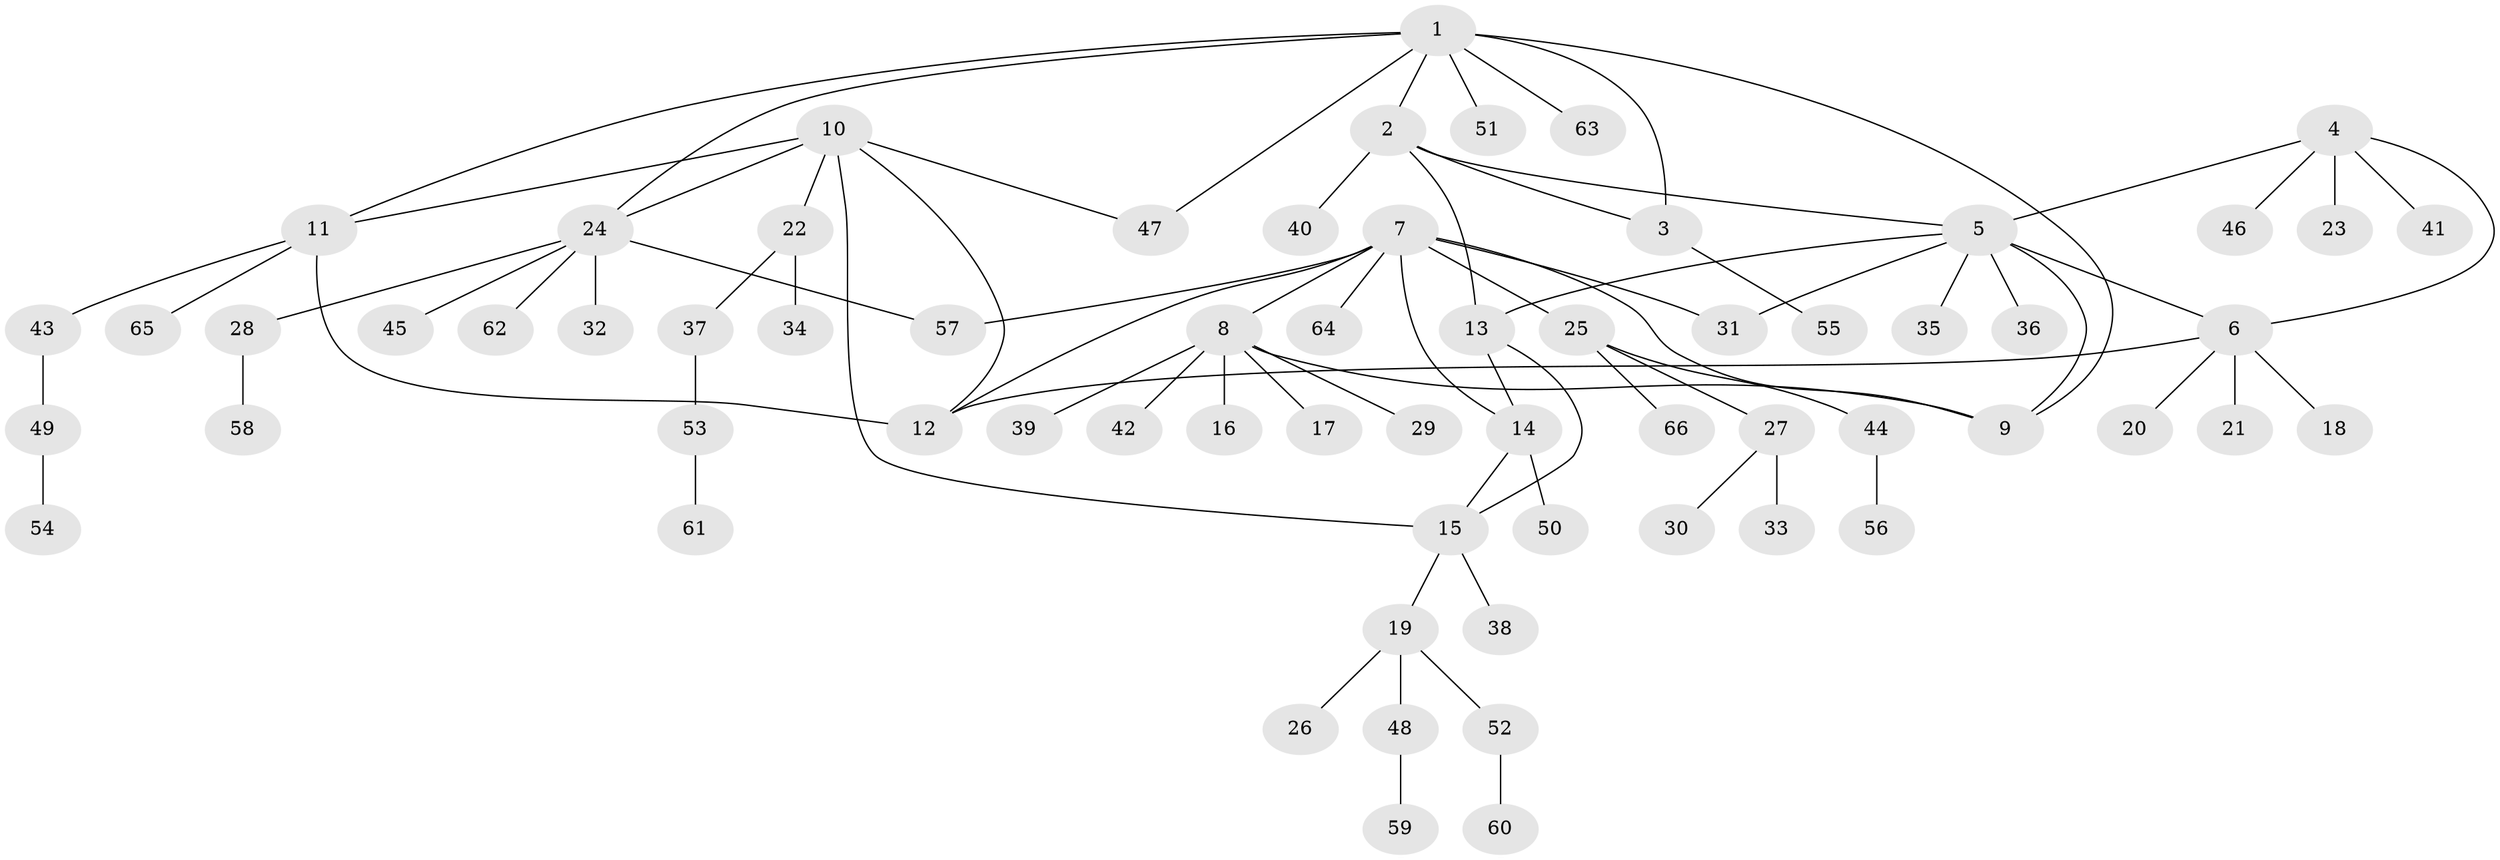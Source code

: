 // coarse degree distribution, {6: 0.06382978723404255, 5: 0.06382978723404255, 4: 0.10638297872340426, 7: 0.0425531914893617, 8: 0.02127659574468085, 3: 0.0425531914893617, 1: 0.5319148936170213, 2: 0.1276595744680851}
// Generated by graph-tools (version 1.1) at 2025/24/03/03/25 07:24:10]
// undirected, 66 vertices, 80 edges
graph export_dot {
graph [start="1"]
  node [color=gray90,style=filled];
  1;
  2;
  3;
  4;
  5;
  6;
  7;
  8;
  9;
  10;
  11;
  12;
  13;
  14;
  15;
  16;
  17;
  18;
  19;
  20;
  21;
  22;
  23;
  24;
  25;
  26;
  27;
  28;
  29;
  30;
  31;
  32;
  33;
  34;
  35;
  36;
  37;
  38;
  39;
  40;
  41;
  42;
  43;
  44;
  45;
  46;
  47;
  48;
  49;
  50;
  51;
  52;
  53;
  54;
  55;
  56;
  57;
  58;
  59;
  60;
  61;
  62;
  63;
  64;
  65;
  66;
  1 -- 2;
  1 -- 3;
  1 -- 9;
  1 -- 11;
  1 -- 24;
  1 -- 47;
  1 -- 51;
  1 -- 63;
  2 -- 3;
  2 -- 5;
  2 -- 13;
  2 -- 40;
  3 -- 55;
  4 -- 5;
  4 -- 6;
  4 -- 23;
  4 -- 41;
  4 -- 46;
  5 -- 6;
  5 -- 9;
  5 -- 13;
  5 -- 31;
  5 -- 35;
  5 -- 36;
  6 -- 12;
  6 -- 18;
  6 -- 20;
  6 -- 21;
  7 -- 8;
  7 -- 9;
  7 -- 12;
  7 -- 14;
  7 -- 25;
  7 -- 31;
  7 -- 57;
  7 -- 64;
  8 -- 9;
  8 -- 16;
  8 -- 17;
  8 -- 29;
  8 -- 39;
  8 -- 42;
  10 -- 11;
  10 -- 12;
  10 -- 15;
  10 -- 22;
  10 -- 24;
  10 -- 47;
  11 -- 12;
  11 -- 43;
  11 -- 65;
  13 -- 14;
  13 -- 15;
  14 -- 15;
  14 -- 50;
  15 -- 19;
  15 -- 38;
  19 -- 26;
  19 -- 48;
  19 -- 52;
  22 -- 34;
  22 -- 37;
  24 -- 28;
  24 -- 32;
  24 -- 45;
  24 -- 57;
  24 -- 62;
  25 -- 27;
  25 -- 44;
  25 -- 66;
  27 -- 30;
  27 -- 33;
  28 -- 58;
  37 -- 53;
  43 -- 49;
  44 -- 56;
  48 -- 59;
  49 -- 54;
  52 -- 60;
  53 -- 61;
}
